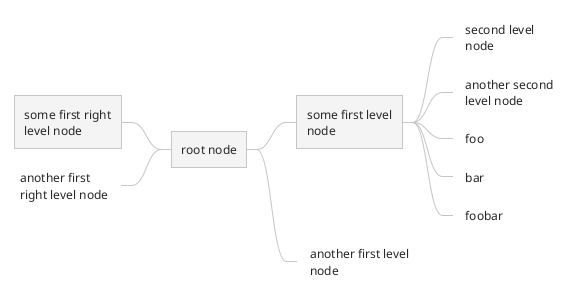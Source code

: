 ' Do not edit
' Theme Gallery
' autogenerated by script
'
@startmindmap
!theme carbon-gray
+ root node
++ some first level node
+++_ second level node
+++_ another second level node
+++_ foo
+++_ bar
+++_ foobar
++_ another first level node
-- some first right level node
--_ another first right level node
@endmindmap
